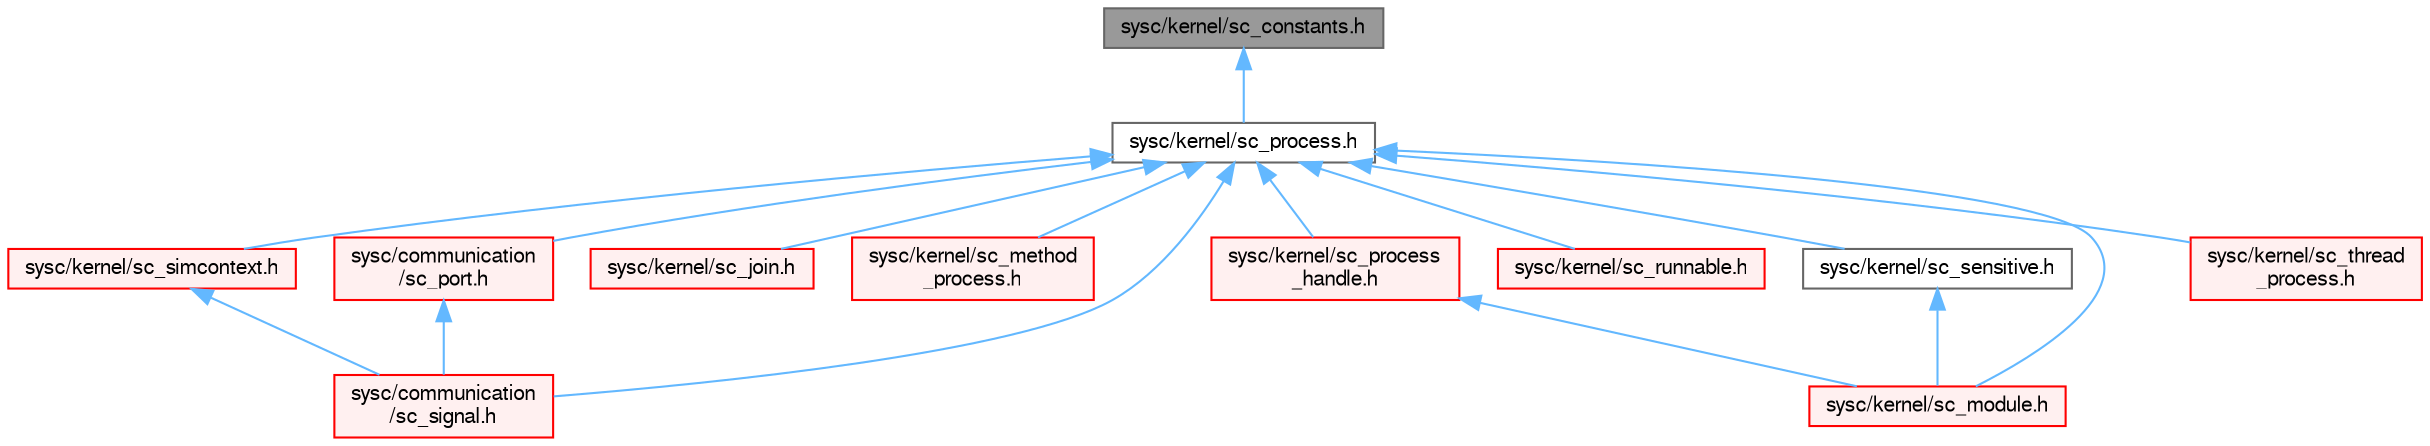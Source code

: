 digraph "sysc/kernel/sc_constants.h"
{
 // LATEX_PDF_SIZE
  bgcolor="transparent";
  edge [fontname=FreeSans,fontsize=10,labelfontname=FreeSans,labelfontsize=10];
  node [fontname=FreeSans,fontsize=10,shape=box,height=0.2,width=0.4];
  Node1 [id="Node000001",label="sysc/kernel/sc_constants.h",height=0.2,width=0.4,color="gray40", fillcolor="grey60", style="filled", fontcolor="black",tooltip=" "];
  Node1 -> Node2 [id="edge1_Node000001_Node000002",dir="back",color="steelblue1",style="solid",tooltip=" "];
  Node2 [id="Node000002",label="sysc/kernel/sc_process.h",height=0.2,width=0.4,color="grey40", fillcolor="white", style="filled",URL="$a00437.html",tooltip=" "];
  Node2 -> Node3 [id="edge2_Node000002_Node000003",dir="back",color="steelblue1",style="solid",tooltip=" "];
  Node3 [id="Node000003",label="sysc/communication\l/sc_port.h",height=0.2,width=0.4,color="red", fillcolor="#FFF0F0", style="filled",URL="$a00281.html",tooltip=" "];
  Node3 -> Node21 [id="edge3_Node000003_Node000021",dir="back",color="steelblue1",style="solid",tooltip=" "];
  Node21 [id="Node000021",label="sysc/communication\l/sc_signal.h",height=0.2,width=0.4,color="red", fillcolor="#FFF0F0", style="filled",URL="$a00296.html",tooltip=" "];
  Node2 -> Node21 [id="edge4_Node000002_Node000021",dir="back",color="steelblue1",style="solid",tooltip=" "];
  Node2 -> Node26 [id="edge5_Node000002_Node000026",dir="back",color="steelblue1",style="solid",tooltip=" "];
  Node26 [id="Node000026",label="sysc/kernel/sc_join.h",height=0.2,width=0.4,color="red", fillcolor="#FFF0F0", style="filled",URL="$a00434.html",tooltip=" "];
  Node2 -> Node10 [id="edge6_Node000002_Node000010",dir="back",color="steelblue1",style="solid",tooltip=" "];
  Node10 [id="Node000010",label="sysc/kernel/sc_method\l_process.h",height=0.2,width=0.4,color="red", fillcolor="#FFF0F0", style="filled",URL="$a00404.html",tooltip=" "];
  Node2 -> Node27 [id="edge7_Node000002_Node000027",dir="back",color="steelblue1",style="solid",tooltip=" "];
  Node27 [id="Node000027",label="sysc/kernel/sc_module.h",height=0.2,width=0.4,color="red", fillcolor="#FFF0F0", style="filled",URL="$a00341.html",tooltip=" "];
  Node2 -> Node29 [id="edge8_Node000002_Node000029",dir="back",color="steelblue1",style="solid",tooltip=" "];
  Node29 [id="Node000029",label="sysc/kernel/sc_process\l_handle.h",height=0.2,width=0.4,color="red", fillcolor="#FFF0F0", style="filled",URL="$a00329.html",tooltip=" "];
  Node29 -> Node27 [id="edge9_Node000029_Node000027",dir="back",color="steelblue1",style="solid",tooltip=" "];
  Node2 -> Node39 [id="edge10_Node000002_Node000039",dir="back",color="steelblue1",style="solid",tooltip=" "];
  Node39 [id="Node000039",label="sysc/kernel/sc_runnable.h",height=0.2,width=0.4,color="red", fillcolor="#FFF0F0", style="filled",URL="$a00383.html",tooltip=" "];
  Node2 -> Node40 [id="edge11_Node000002_Node000040",dir="back",color="steelblue1",style="solid",tooltip=" "];
  Node40 [id="Node000040",label="sysc/kernel/sc_sensitive.h",height=0.2,width=0.4,color="grey40", fillcolor="white", style="filled",URL="$a00419.html",tooltip=" "];
  Node40 -> Node27 [id="edge12_Node000040_Node000027",dir="back",color="steelblue1",style="solid",tooltip=" "];
  Node2 -> Node41 [id="edge13_Node000002_Node000041",dir="back",color="steelblue1",style="solid",tooltip=" "];
  Node41 [id="Node000041",label="sysc/kernel/sc_simcontext.h",height=0.2,width=0.4,color="red", fillcolor="#FFF0F0", style="filled",URL="$a00377.html",tooltip=" "];
  Node41 -> Node21 [id="edge14_Node000041_Node000021",dir="back",color="steelblue1",style="solid",tooltip=" "];
  Node2 -> Node17 [id="edge15_Node000002_Node000017",dir="back",color="steelblue1",style="solid",tooltip=" "];
  Node17 [id="Node000017",label="sysc/kernel/sc_thread\l_process.h",height=0.2,width=0.4,color="red", fillcolor="#FFF0F0", style="filled",URL="$a00356.html",tooltip=" "];
}
